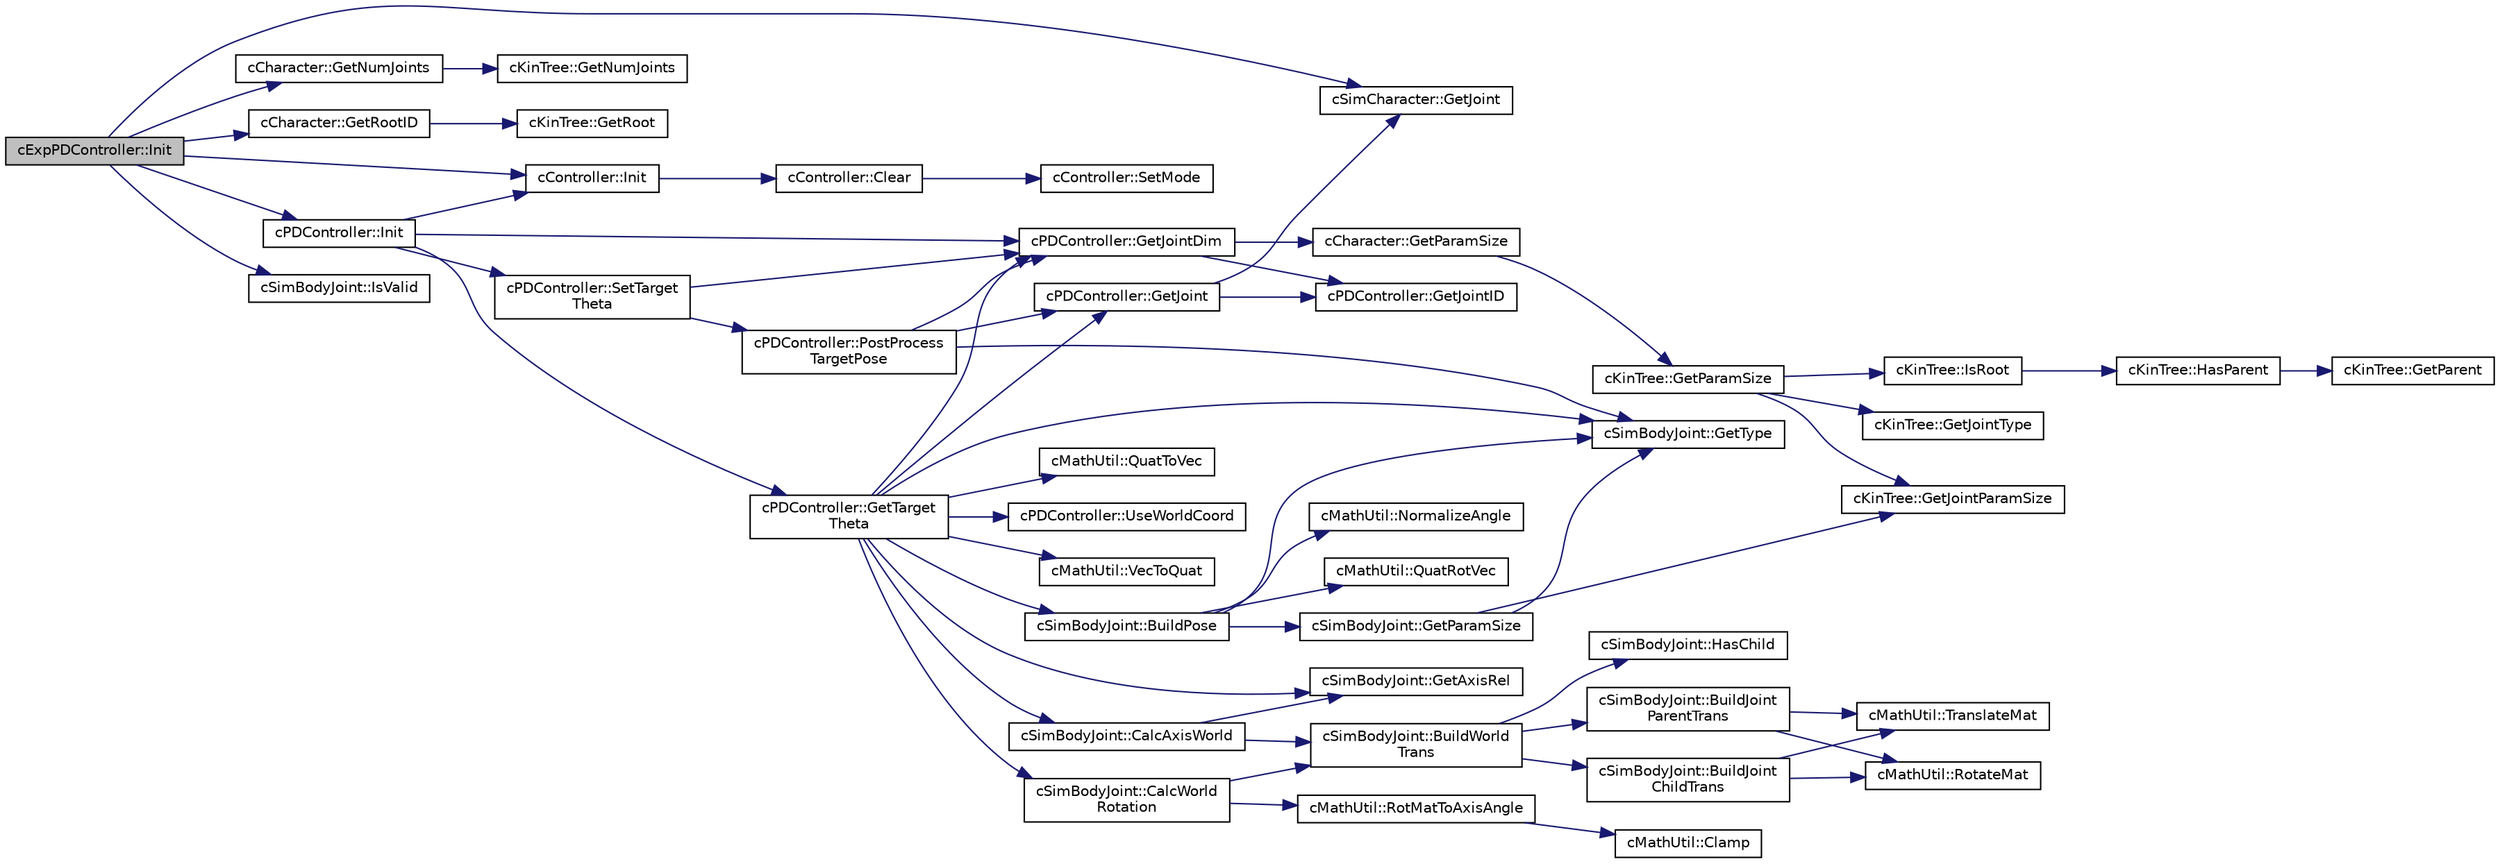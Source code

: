 digraph "cExpPDController::Init"
{
 // LATEX_PDF_SIZE
  edge [fontname="Helvetica",fontsize="10",labelfontname="Helvetica",labelfontsize="10"];
  node [fontname="Helvetica",fontsize="10",shape=record];
  rankdir="LR";
  Node1 [label="cExpPDController::Init",height=0.2,width=0.4,color="black", fillcolor="grey75", style="filled", fontcolor="black",tooltip=" "];
  Node1 -> Node2 [color="midnightblue",fontsize="10",style="solid",fontname="Helvetica"];
  Node2 [label="cSimCharacter::GetJoint",height=0.2,width=0.4,color="black", fillcolor="white", style="filled",URL="$classc_sim_character.html#aa0a30cfb05967fad8b59dd9adfa6f23a",tooltip=" "];
  Node1 -> Node3 [color="midnightblue",fontsize="10",style="solid",fontname="Helvetica"];
  Node3 [label="cCharacter::GetNumJoints",height=0.2,width=0.4,color="black", fillcolor="white", style="filled",URL="$classc_character.html#a0c72f03cec78cc23a9376db72f2f3e9c",tooltip=" "];
  Node3 -> Node4 [color="midnightblue",fontsize="10",style="solid",fontname="Helvetica"];
  Node4 [label="cKinTree::GetNumJoints",height=0.2,width=0.4,color="black", fillcolor="white", style="filled",URL="$classc_kin_tree.html#ac840b501e27e6ce46d208b7d033f21d4",tooltip=" "];
  Node1 -> Node5 [color="midnightblue",fontsize="10",style="solid",fontname="Helvetica"];
  Node5 [label="cCharacter::GetRootID",height=0.2,width=0.4,color="black", fillcolor="white", style="filled",URL="$classc_character.html#a07649022cce07611b977b355f14d489f",tooltip=" "];
  Node5 -> Node6 [color="midnightblue",fontsize="10",style="solid",fontname="Helvetica"];
  Node6 [label="cKinTree::GetRoot",height=0.2,width=0.4,color="black", fillcolor="white", style="filled",URL="$classc_kin_tree.html#a81b9799b03d32762ac820eb0886f369c",tooltip=" "];
  Node1 -> Node7 [color="midnightblue",fontsize="10",style="solid",fontname="Helvetica"];
  Node7 [label="cController::Init",height=0.2,width=0.4,color="black", fillcolor="white", style="filled",URL="$classc_controller.html#adeafb8c72b3f31204bcc51667bce5c60",tooltip=" "];
  Node7 -> Node8 [color="midnightblue",fontsize="10",style="solid",fontname="Helvetica"];
  Node8 [label="cController::Clear",height=0.2,width=0.4,color="black", fillcolor="white", style="filled",URL="$classc_controller.html#a43cb8512a70637c4f650475838754a0a",tooltip=" "];
  Node8 -> Node9 [color="midnightblue",fontsize="10",style="solid",fontname="Helvetica"];
  Node9 [label="cController::SetMode",height=0.2,width=0.4,color="black", fillcolor="white", style="filled",URL="$classc_controller.html#ae445bc4c07ce9892f308dd733aec3e42",tooltip=" "];
  Node1 -> Node10 [color="midnightblue",fontsize="10",style="solid",fontname="Helvetica"];
  Node10 [label="cPDController::Init",height=0.2,width=0.4,color="black", fillcolor="white", style="filled",URL="$classc_p_d_controller.html#a760e2468925bff63cd0966b1a0f20c13",tooltip=" "];
  Node10 -> Node11 [color="midnightblue",fontsize="10",style="solid",fontname="Helvetica"];
  Node11 [label="cPDController::GetJointDim",height=0.2,width=0.4,color="black", fillcolor="white", style="filled",URL="$classc_p_d_controller.html#a03b49f8ae228206a84599b6388222b20",tooltip=" "];
  Node11 -> Node12 [color="midnightblue",fontsize="10",style="solid",fontname="Helvetica"];
  Node12 [label="cPDController::GetJointID",height=0.2,width=0.4,color="black", fillcolor="white", style="filled",URL="$classc_p_d_controller.html#a6d784855901fdde633d28635f0ed3a56",tooltip=" "];
  Node11 -> Node13 [color="midnightblue",fontsize="10",style="solid",fontname="Helvetica"];
  Node13 [label="cCharacter::GetParamSize",height=0.2,width=0.4,color="black", fillcolor="white", style="filled",URL="$classc_character.html#af612e6c951b84e172a802824390f37c4",tooltip=" "];
  Node13 -> Node14 [color="midnightblue",fontsize="10",style="solid",fontname="Helvetica"];
  Node14 [label="cKinTree::GetParamSize",height=0.2,width=0.4,color="black", fillcolor="white", style="filled",URL="$classc_kin_tree.html#ad5d21e19a354b6e8f5406e9167f12161",tooltip=" "];
  Node14 -> Node15 [color="midnightblue",fontsize="10",style="solid",fontname="Helvetica"];
  Node15 [label="cKinTree::GetJointParamSize",height=0.2,width=0.4,color="black", fillcolor="white", style="filled",URL="$classc_kin_tree.html#a9c308e9e4654d96bcc47ba02770a06ea",tooltip=" "];
  Node14 -> Node16 [color="midnightblue",fontsize="10",style="solid",fontname="Helvetica"];
  Node16 [label="cKinTree::GetJointType",height=0.2,width=0.4,color="black", fillcolor="white", style="filled",URL="$classc_kin_tree.html#a891d52af51a7a1bced694634c2f70ee9",tooltip=" "];
  Node14 -> Node17 [color="midnightblue",fontsize="10",style="solid",fontname="Helvetica"];
  Node17 [label="cKinTree::IsRoot",height=0.2,width=0.4,color="black", fillcolor="white", style="filled",URL="$classc_kin_tree.html#ab4c2a8b42b254dc54e15e71684045a0a",tooltip=" "];
  Node17 -> Node18 [color="midnightblue",fontsize="10",style="solid",fontname="Helvetica"];
  Node18 [label="cKinTree::HasParent",height=0.2,width=0.4,color="black", fillcolor="white", style="filled",URL="$classc_kin_tree.html#a434aca959d5ef55a491381c7b8d90527",tooltip=" "];
  Node18 -> Node19 [color="midnightblue",fontsize="10",style="solid",fontname="Helvetica"];
  Node19 [label="cKinTree::GetParent",height=0.2,width=0.4,color="black", fillcolor="white", style="filled",URL="$classc_kin_tree.html#a593b283c1ce6a9fa8eb75cb9dc7396f6",tooltip=" "];
  Node10 -> Node20 [color="midnightblue",fontsize="10",style="solid",fontname="Helvetica"];
  Node20 [label="cPDController::GetTarget\lTheta",height=0.2,width=0.4,color="black", fillcolor="white", style="filled",URL="$classc_p_d_controller.html#a6cdb7ada883910dfb5571110ade2d1aa",tooltip=" "];
  Node20 -> Node21 [color="midnightblue",fontsize="10",style="solid",fontname="Helvetica"];
  Node21 [label="cSimBodyJoint::BuildPose",height=0.2,width=0.4,color="black", fillcolor="white", style="filled",URL="$classc_sim_body_joint.html#adf214d8c9b1ab7f9abe568a51e754c6c",tooltip=" "];
  Node21 -> Node22 [color="midnightblue",fontsize="10",style="solid",fontname="Helvetica"];
  Node22 [label="cSimBodyJoint::GetParamSize",height=0.2,width=0.4,color="black", fillcolor="white", style="filled",URL="$classc_sim_body_joint.html#a7d0a45de8f9266fd2dbcd45bc0dc45b1",tooltip=" "];
  Node22 -> Node15 [color="midnightblue",fontsize="10",style="solid",fontname="Helvetica"];
  Node22 -> Node23 [color="midnightblue",fontsize="10",style="solid",fontname="Helvetica"];
  Node23 [label="cSimBodyJoint::GetType",height=0.2,width=0.4,color="black", fillcolor="white", style="filled",URL="$classc_sim_body_joint.html#a1bbcce2303bd3d8a592917c17d561b99",tooltip=" "];
  Node21 -> Node23 [color="midnightblue",fontsize="10",style="solid",fontname="Helvetica"];
  Node21 -> Node24 [color="midnightblue",fontsize="10",style="solid",fontname="Helvetica"];
  Node24 [label="cMathUtil::NormalizeAngle",height=0.2,width=0.4,color="black", fillcolor="white", style="filled",URL="$classc_math_util.html#af61707746c4d8cd651ef5cdbaecf6bfd",tooltip=" "];
  Node21 -> Node25 [color="midnightblue",fontsize="10",style="solid",fontname="Helvetica"];
  Node25 [label="cMathUtil::QuatRotVec",height=0.2,width=0.4,color="black", fillcolor="white", style="filled",URL="$classc_math_util.html#a3a0496ade762f12172414c797da44402",tooltip=" "];
  Node20 -> Node26 [color="midnightblue",fontsize="10",style="solid",fontname="Helvetica"];
  Node26 [label="cSimBodyJoint::CalcAxisWorld",height=0.2,width=0.4,color="black", fillcolor="white", style="filled",URL="$classc_sim_body_joint.html#a7778a8cf021f520c8df23d1f4656f6cb",tooltip=" "];
  Node26 -> Node27 [color="midnightblue",fontsize="10",style="solid",fontname="Helvetica"];
  Node27 [label="cSimBodyJoint::BuildWorld\lTrans",height=0.2,width=0.4,color="black", fillcolor="white", style="filled",URL="$classc_sim_body_joint.html#a033253d748efec2cf6f261ea994a6a62",tooltip=" "];
  Node27 -> Node28 [color="midnightblue",fontsize="10",style="solid",fontname="Helvetica"];
  Node28 [label="cSimBodyJoint::BuildJoint\lChildTrans",height=0.2,width=0.4,color="black", fillcolor="white", style="filled",URL="$classc_sim_body_joint.html#a6f59339830fb1d763a78736818c23ac3",tooltip=" "];
  Node28 -> Node29 [color="midnightblue",fontsize="10",style="solid",fontname="Helvetica"];
  Node29 [label="cMathUtil::RotateMat",height=0.2,width=0.4,color="black", fillcolor="white", style="filled",URL="$classc_math_util.html#a551bc548582ac0db39df5a58feca1f0a",tooltip=" "];
  Node28 -> Node30 [color="midnightblue",fontsize="10",style="solid",fontname="Helvetica"];
  Node30 [label="cMathUtil::TranslateMat",height=0.2,width=0.4,color="black", fillcolor="white", style="filled",URL="$classc_math_util.html#a5550ed48f8beaccbf6827db839ccf542",tooltip=" "];
  Node27 -> Node31 [color="midnightblue",fontsize="10",style="solid",fontname="Helvetica"];
  Node31 [label="cSimBodyJoint::BuildJoint\lParentTrans",height=0.2,width=0.4,color="black", fillcolor="white", style="filled",URL="$classc_sim_body_joint.html#a996f4f4502700fa03bdc896abdee1fe4",tooltip=" "];
  Node31 -> Node29 [color="midnightblue",fontsize="10",style="solid",fontname="Helvetica"];
  Node31 -> Node30 [color="midnightblue",fontsize="10",style="solid",fontname="Helvetica"];
  Node27 -> Node32 [color="midnightblue",fontsize="10",style="solid",fontname="Helvetica"];
  Node32 [label="cSimBodyJoint::HasChild",height=0.2,width=0.4,color="black", fillcolor="white", style="filled",URL="$classc_sim_body_joint.html#a564687afb4acbb768a334263b37720d8",tooltip=" "];
  Node26 -> Node33 [color="midnightblue",fontsize="10",style="solid",fontname="Helvetica"];
  Node33 [label="cSimBodyJoint::GetAxisRel",height=0.2,width=0.4,color="black", fillcolor="white", style="filled",URL="$classc_sim_body_joint.html#a8b9d4bfadaf8c2ad13fd0a47ae6f0924",tooltip=" "];
  Node20 -> Node34 [color="midnightblue",fontsize="10",style="solid",fontname="Helvetica"];
  Node34 [label="cSimBodyJoint::CalcWorld\lRotation",height=0.2,width=0.4,color="black", fillcolor="white", style="filled",URL="$classc_sim_body_joint.html#a11a7990aaac57fc7dd13bdf9aff4784f",tooltip=" "];
  Node34 -> Node27 [color="midnightblue",fontsize="10",style="solid",fontname="Helvetica"];
  Node34 -> Node35 [color="midnightblue",fontsize="10",style="solid",fontname="Helvetica"];
  Node35 [label="cMathUtil::RotMatToAxisAngle",height=0.2,width=0.4,color="black", fillcolor="white", style="filled",URL="$classc_math_util.html#a4ff0fa5a8e663a4e806cc8bf7bc138cf",tooltip=" "];
  Node35 -> Node36 [color="midnightblue",fontsize="10",style="solid",fontname="Helvetica"];
  Node36 [label="cMathUtil::Clamp",height=0.2,width=0.4,color="black", fillcolor="white", style="filled",URL="$classc_math_util.html#ac7702e2a05013616d11f03619d9b4f1e",tooltip=" "];
  Node20 -> Node33 [color="midnightblue",fontsize="10",style="solid",fontname="Helvetica"];
  Node20 -> Node37 [color="midnightblue",fontsize="10",style="solid",fontname="Helvetica"];
  Node37 [label="cPDController::GetJoint",height=0.2,width=0.4,color="black", fillcolor="white", style="filled",URL="$classc_p_d_controller.html#a853a28b721891c6daa4ffe374f51675e",tooltip=" "];
  Node37 -> Node2 [color="midnightblue",fontsize="10",style="solid",fontname="Helvetica"];
  Node37 -> Node12 [color="midnightblue",fontsize="10",style="solid",fontname="Helvetica"];
  Node20 -> Node11 [color="midnightblue",fontsize="10",style="solid",fontname="Helvetica"];
  Node20 -> Node23 [color="midnightblue",fontsize="10",style="solid",fontname="Helvetica"];
  Node20 -> Node38 [color="midnightblue",fontsize="10",style="solid",fontname="Helvetica"];
  Node38 [label="cMathUtil::QuatToVec",height=0.2,width=0.4,color="black", fillcolor="white", style="filled",URL="$classc_math_util.html#a703bd693dac0d20b433690577d9a8dcc",tooltip=" "];
  Node20 -> Node39 [color="midnightblue",fontsize="10",style="solid",fontname="Helvetica"];
  Node39 [label="cPDController::UseWorldCoord",height=0.2,width=0.4,color="black", fillcolor="white", style="filled",URL="$classc_p_d_controller.html#acefb8a926f8e2fb81870119144624e6e",tooltip=" "];
  Node20 -> Node40 [color="midnightblue",fontsize="10",style="solid",fontname="Helvetica"];
  Node40 [label="cMathUtil::VecToQuat",height=0.2,width=0.4,color="black", fillcolor="white", style="filled",URL="$classc_math_util.html#a4b295f1a5fa0c95e87b942e62b2248bb",tooltip=" "];
  Node10 -> Node7 [color="midnightblue",fontsize="10",style="solid",fontname="Helvetica"];
  Node10 -> Node41 [color="midnightblue",fontsize="10",style="solid",fontname="Helvetica"];
  Node41 [label="cPDController::SetTarget\lTheta",height=0.2,width=0.4,color="black", fillcolor="white", style="filled",URL="$classc_p_d_controller.html#ab3ae3c89fcb525f64051e72f3c2764fb",tooltip=" "];
  Node41 -> Node11 [color="midnightblue",fontsize="10",style="solid",fontname="Helvetica"];
  Node41 -> Node42 [color="midnightblue",fontsize="10",style="solid",fontname="Helvetica"];
  Node42 [label="cPDController::PostProcess\lTargetPose",height=0.2,width=0.4,color="black", fillcolor="white", style="filled",URL="$classc_p_d_controller.html#ad191fccb490ca16e5eae7d60f7db710a",tooltip=" "];
  Node42 -> Node37 [color="midnightblue",fontsize="10",style="solid",fontname="Helvetica"];
  Node42 -> Node11 [color="midnightblue",fontsize="10",style="solid",fontname="Helvetica"];
  Node42 -> Node23 [color="midnightblue",fontsize="10",style="solid",fontname="Helvetica"];
  Node1 -> Node43 [color="midnightblue",fontsize="10",style="solid",fontname="Helvetica"];
  Node43 [label="cSimBodyJoint::IsValid",height=0.2,width=0.4,color="black", fillcolor="white", style="filled",URL="$classc_sim_body_joint.html#ad709e5e245e82cd54692b20d023fc18c",tooltip=" "];
}
